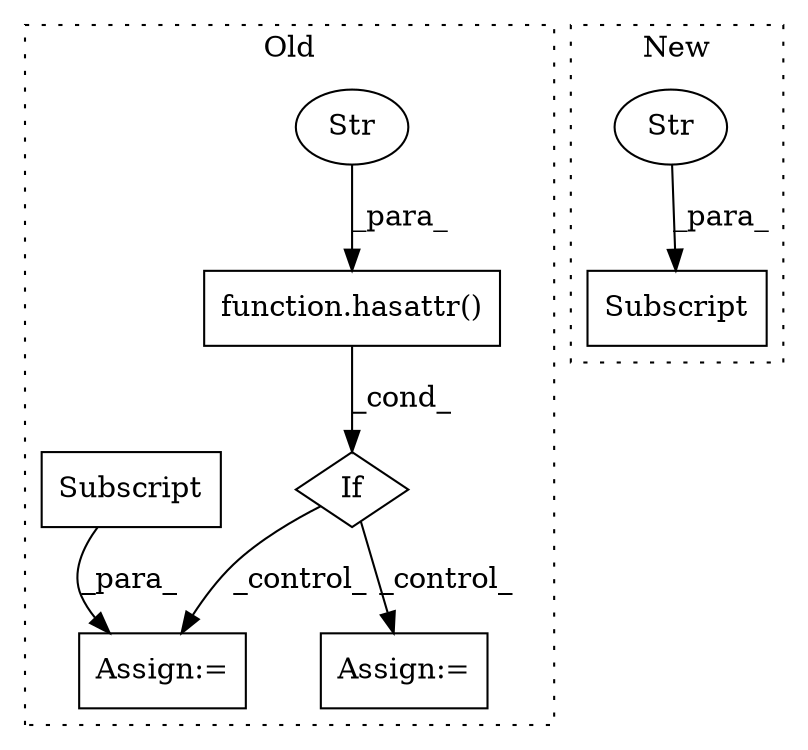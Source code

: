 digraph G {
subgraph cluster0 {
1 [label="function.hasattr()" a="75" s="20696,20733" l="8,1" shape="box"];
3 [label="Str" a="66" s="20725" l="8" shape="ellipse"];
4 [label="If" a="96" s="20693" l="3" shape="diamond"];
5 [label="Assign:=" a="68" s="20758" l="3" shape="box"];
6 [label="Assign:=" a="68" s="20842" l="3" shape="box"];
8 [label="Subscript" a="63" s="20761,0" l="44,0" shape="box"];
label = "Old";
style="dotted";
}
subgraph cluster1 {
2 [label="Subscript" a="63" s="14549,0" l="44,0" shape="box"];
7 [label="Str" a="66" s="14571" l="21" shape="ellipse"];
label = "New";
style="dotted";
}
1 -> 4 [label="_cond_"];
3 -> 1 [label="_para_"];
4 -> 5 [label="_control_"];
4 -> 6 [label="_control_"];
7 -> 2 [label="_para_"];
8 -> 5 [label="_para_"];
}